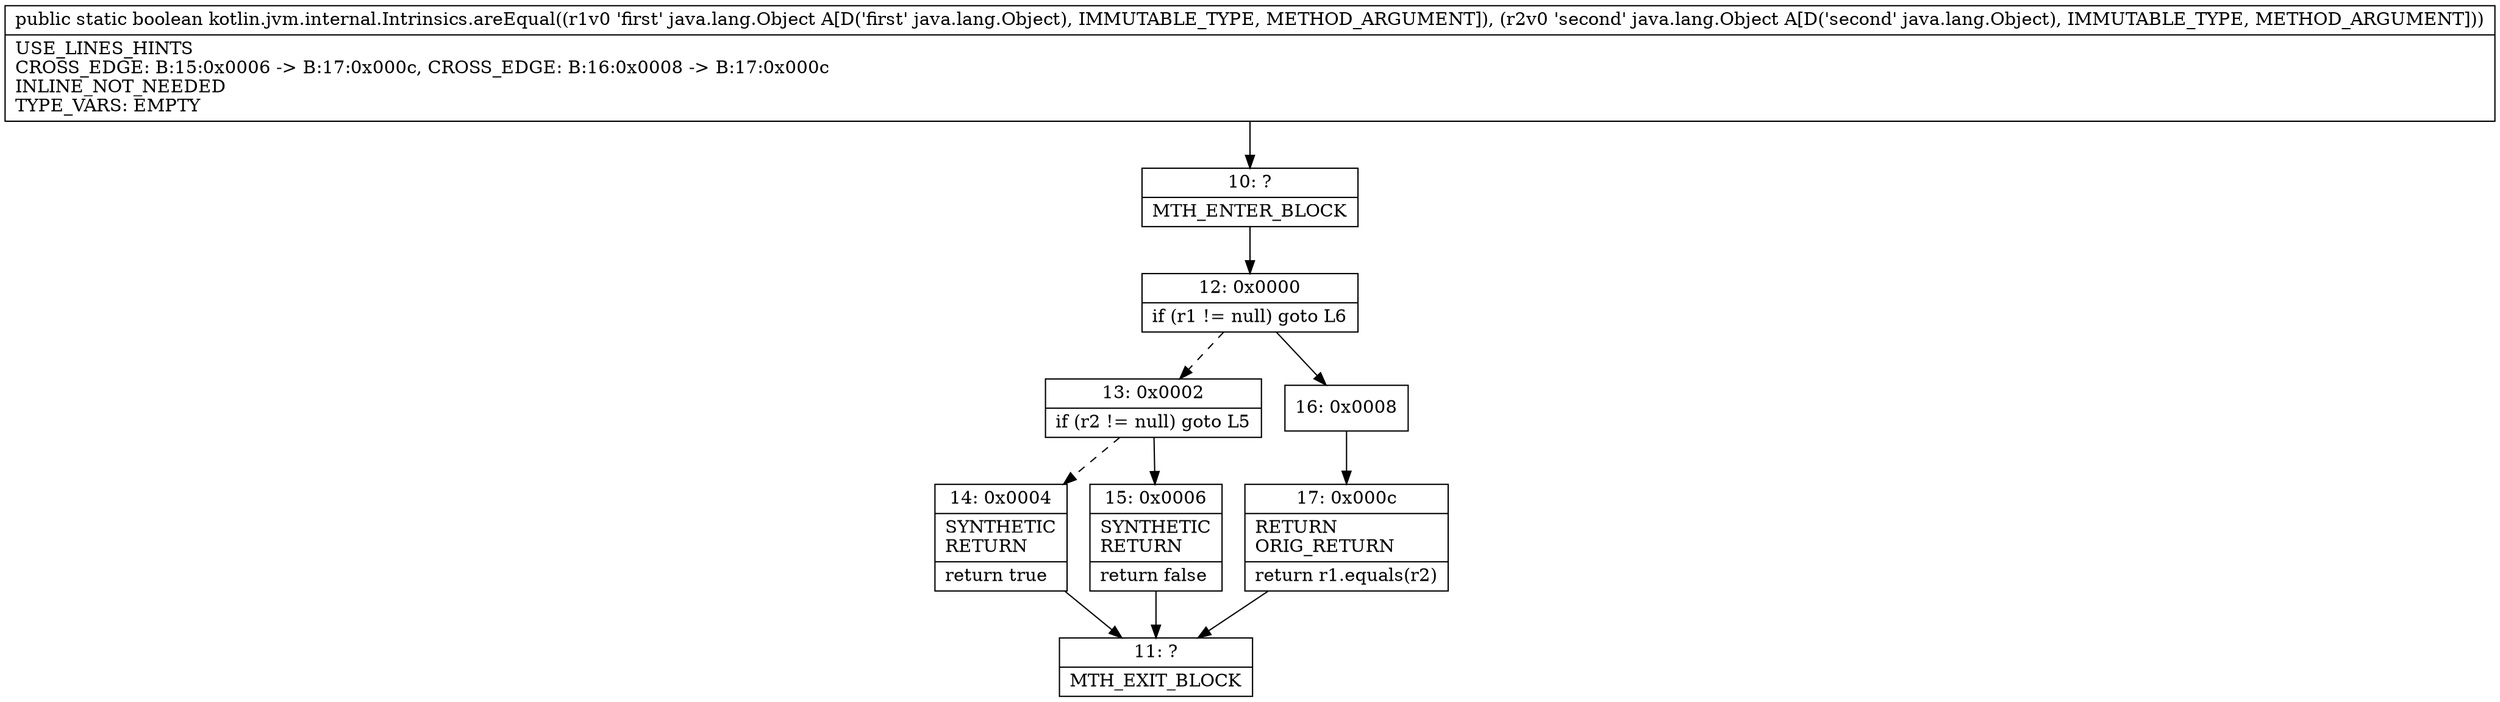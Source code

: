 digraph "CFG forkotlin.jvm.internal.Intrinsics.areEqual(Ljava\/lang\/Object;Ljava\/lang\/Object;)Z" {
Node_10 [shape=record,label="{10\:\ ?|MTH_ENTER_BLOCK\l}"];
Node_12 [shape=record,label="{12\:\ 0x0000|if (r1 != null) goto L6\l}"];
Node_13 [shape=record,label="{13\:\ 0x0002|if (r2 != null) goto L5\l}"];
Node_14 [shape=record,label="{14\:\ 0x0004|SYNTHETIC\lRETURN\l|return true\l}"];
Node_11 [shape=record,label="{11\:\ ?|MTH_EXIT_BLOCK\l}"];
Node_15 [shape=record,label="{15\:\ 0x0006|SYNTHETIC\lRETURN\l|return false\l}"];
Node_16 [shape=record,label="{16\:\ 0x0008}"];
Node_17 [shape=record,label="{17\:\ 0x000c|RETURN\lORIG_RETURN\l|return r1.equals(r2)\l}"];
MethodNode[shape=record,label="{public static boolean kotlin.jvm.internal.Intrinsics.areEqual((r1v0 'first' java.lang.Object A[D('first' java.lang.Object), IMMUTABLE_TYPE, METHOD_ARGUMENT]), (r2v0 'second' java.lang.Object A[D('second' java.lang.Object), IMMUTABLE_TYPE, METHOD_ARGUMENT]))  | USE_LINES_HINTS\lCROSS_EDGE: B:15:0x0006 \-\> B:17:0x000c, CROSS_EDGE: B:16:0x0008 \-\> B:17:0x000c\lINLINE_NOT_NEEDED\lTYPE_VARS: EMPTY\l}"];
MethodNode -> Node_10;Node_10 -> Node_12;
Node_12 -> Node_13[style=dashed];
Node_12 -> Node_16;
Node_13 -> Node_14[style=dashed];
Node_13 -> Node_15;
Node_14 -> Node_11;
Node_15 -> Node_11;
Node_16 -> Node_17;
Node_17 -> Node_11;
}

